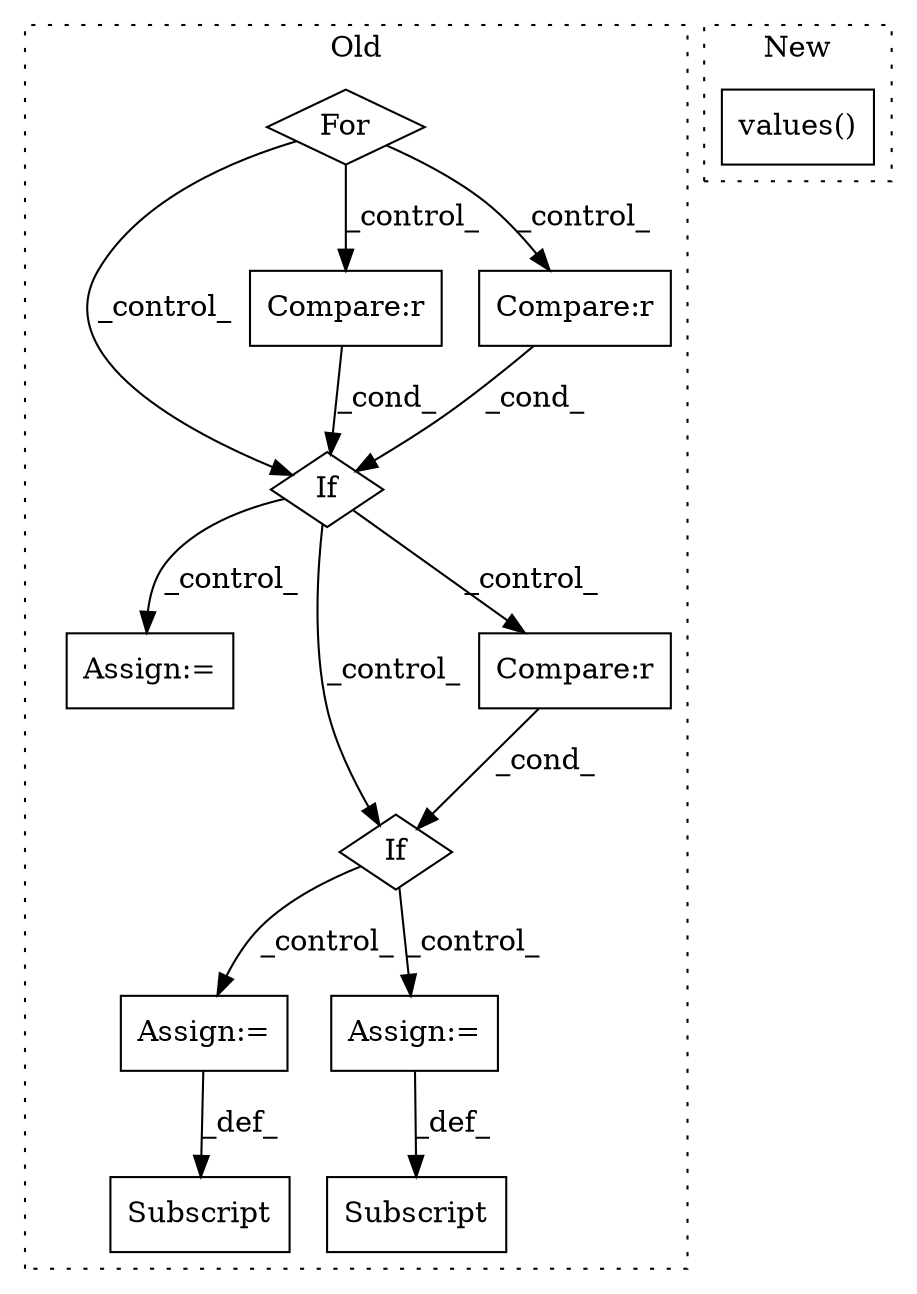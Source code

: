 digraph G {
subgraph cluster0 {
1 [label="If" a="96" s="1285" l="3" shape="diamond"];
3 [label="Compare:r" a="40" s="1314" l="20" shape="box"];
4 [label="Assign:=" a="68" s="1381" l="3" shape="box"];
5 [label="Assign:=" a="68" s="1593" l="3" shape="box"];
6 [label="If" a="96" s="1453" l="0" shape="diamond"];
7 [label="Compare:r" a="40" s="1453" l="20" shape="box"];
8 [label="Assign:=" a="68" s="1497" l="3" shape="box"];
9 [label="Subscript" a="63" s="1583,0" l="10,0" shape="box"];
10 [label="For" a="107" s="1245,1275" l="4,10" shape="diamond"];
11 [label="Subscript" a="63" s="1487,0" l="10,0" shape="box"];
12 [label="Compare:r" a="40" s="1288" l="22" shape="box"];
label = "Old";
style="dotted";
}
subgraph cluster1 {
2 [label="values()" a="75" s="3715" l="14" shape="box"];
label = "New";
style="dotted";
}
1 -> 6 [label="_control_"];
1 -> 7 [label="_control_"];
1 -> 4 [label="_control_"];
3 -> 1 [label="_cond_"];
5 -> 9 [label="_def_"];
6 -> 8 [label="_control_"];
6 -> 5 [label="_control_"];
7 -> 6 [label="_cond_"];
8 -> 11 [label="_def_"];
10 -> 1 [label="_control_"];
10 -> 3 [label="_control_"];
10 -> 12 [label="_control_"];
12 -> 1 [label="_cond_"];
}